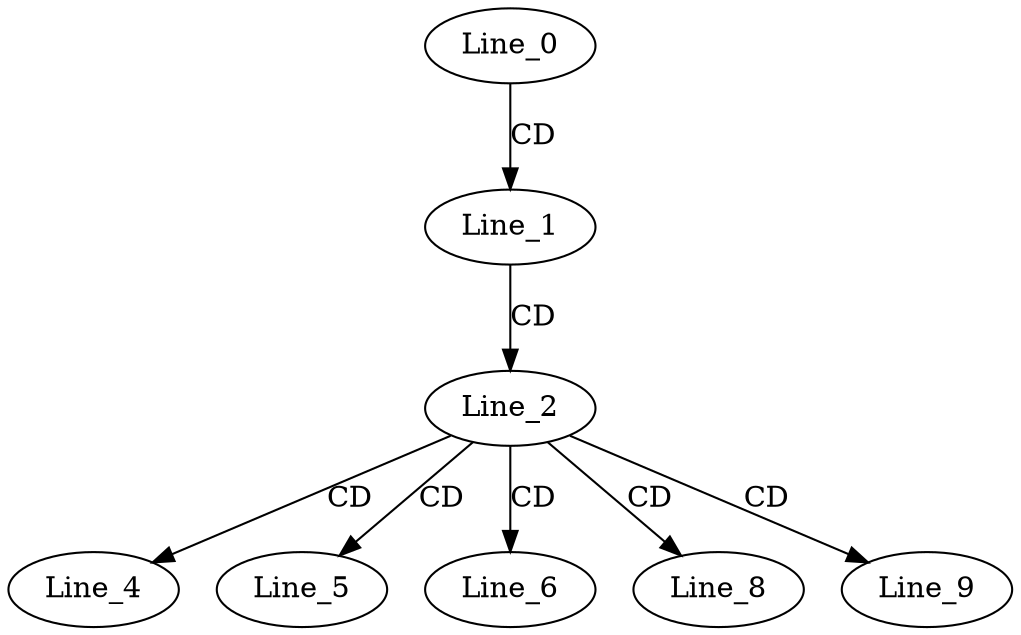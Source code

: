 digraph G {
  Line_0;
  Line_1;
  Line_2;
  Line_4;
  Line_5;
  Line_6;
  Line_8;
  Line_9;
  Line_0 -> Line_1 [ label="CD" ];
  Line_1 -> Line_2 [ label="CD" ];
  Line_2 -> Line_4 [ label="CD" ];
  Line_2 -> Line_5 [ label="CD" ];
  Line_2 -> Line_6 [ label="CD" ];
  Line_2 -> Line_8 [ label="CD" ];
  Line_2 -> Line_9 [ label="CD" ];
}

